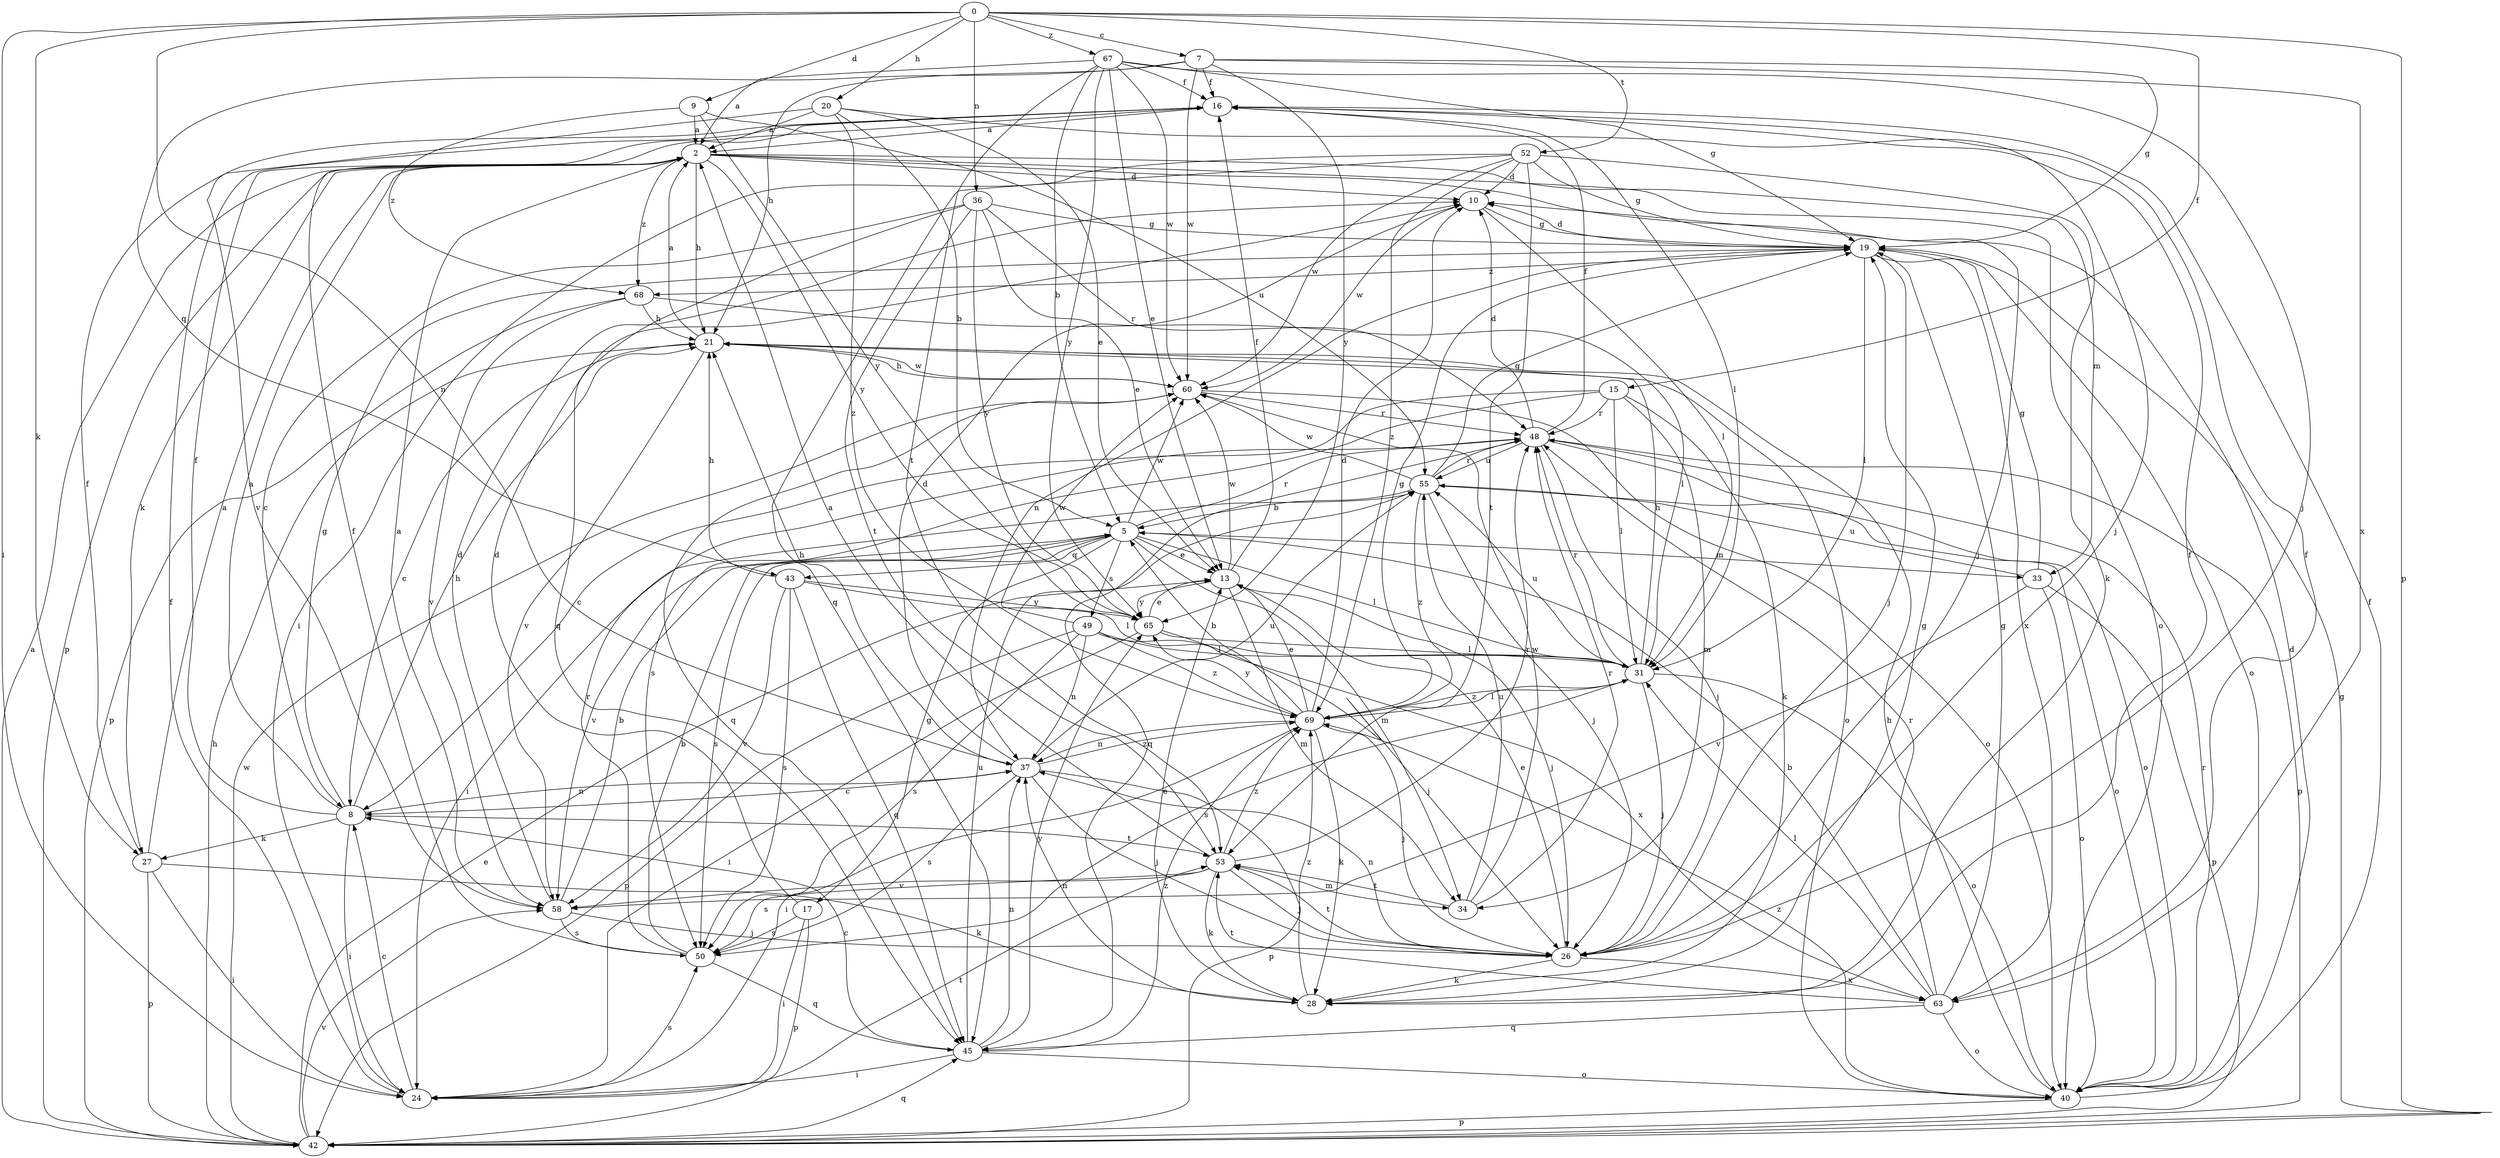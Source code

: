 strict digraph  {
0;
2;
5;
7;
8;
9;
10;
13;
15;
16;
17;
19;
20;
21;
24;
26;
27;
28;
31;
33;
34;
36;
37;
40;
42;
43;
45;
48;
49;
50;
52;
53;
55;
58;
60;
63;
65;
67;
68;
69;
0 -> 7  [label=c];
0 -> 9  [label=d];
0 -> 15  [label=f];
0 -> 20  [label=h];
0 -> 24  [label=i];
0 -> 27  [label=k];
0 -> 36  [label=n];
0 -> 37  [label=n];
0 -> 42  [label=p];
0 -> 52  [label=t];
0 -> 67  [label=z];
2 -> 10  [label=d];
2 -> 21  [label=h];
2 -> 26  [label=j];
2 -> 27  [label=k];
2 -> 33  [label=m];
2 -> 40  [label=o];
2 -> 42  [label=p];
2 -> 65  [label=y];
2 -> 68  [label=z];
5 -> 13  [label=e];
5 -> 17  [label=g];
5 -> 31  [label=l];
5 -> 33  [label=m];
5 -> 34  [label=m];
5 -> 43  [label=q];
5 -> 48  [label=r];
5 -> 49  [label=s];
5 -> 50  [label=s];
5 -> 58  [label=v];
5 -> 60  [label=w];
7 -> 16  [label=f];
7 -> 19  [label=g];
7 -> 21  [label=h];
7 -> 43  [label=q];
7 -> 60  [label=w];
7 -> 63  [label=x];
7 -> 65  [label=y];
8 -> 2  [label=a];
8 -> 16  [label=f];
8 -> 19  [label=g];
8 -> 21  [label=h];
8 -> 24  [label=i];
8 -> 27  [label=k];
8 -> 37  [label=n];
8 -> 53  [label=t];
9 -> 2  [label=a];
9 -> 55  [label=u];
9 -> 65  [label=y];
9 -> 68  [label=z];
10 -> 19  [label=g];
10 -> 31  [label=l];
10 -> 60  [label=w];
13 -> 16  [label=f];
13 -> 26  [label=j];
13 -> 34  [label=m];
13 -> 60  [label=w];
13 -> 65  [label=y];
15 -> 8  [label=c];
15 -> 28  [label=k];
15 -> 31  [label=l];
15 -> 34  [label=m];
15 -> 48  [label=r];
15 -> 50  [label=s];
16 -> 2  [label=a];
16 -> 31  [label=l];
17 -> 10  [label=d];
17 -> 24  [label=i];
17 -> 42  [label=p];
17 -> 50  [label=s];
19 -> 10  [label=d];
19 -> 26  [label=j];
19 -> 31  [label=l];
19 -> 37  [label=n];
19 -> 40  [label=o];
19 -> 63  [label=x];
19 -> 68  [label=z];
20 -> 2  [label=a];
20 -> 5  [label=b];
20 -> 13  [label=e];
20 -> 26  [label=j];
20 -> 58  [label=v];
20 -> 69  [label=z];
21 -> 2  [label=a];
21 -> 8  [label=c];
21 -> 40  [label=o];
21 -> 58  [label=v];
21 -> 60  [label=w];
24 -> 8  [label=c];
24 -> 16  [label=f];
24 -> 50  [label=s];
24 -> 53  [label=t];
26 -> 13  [label=e];
26 -> 28  [label=k];
26 -> 37  [label=n];
26 -> 53  [label=t];
26 -> 63  [label=x];
27 -> 2  [label=a];
27 -> 16  [label=f];
27 -> 24  [label=i];
27 -> 28  [label=k];
27 -> 42  [label=p];
28 -> 13  [label=e];
28 -> 16  [label=f];
28 -> 19  [label=g];
28 -> 37  [label=n];
28 -> 69  [label=z];
31 -> 21  [label=h];
31 -> 26  [label=j];
31 -> 40  [label=o];
31 -> 48  [label=r];
31 -> 50  [label=s];
31 -> 55  [label=u];
31 -> 69  [label=z];
33 -> 19  [label=g];
33 -> 40  [label=o];
33 -> 42  [label=p];
33 -> 55  [label=u];
33 -> 58  [label=v];
34 -> 48  [label=r];
34 -> 53  [label=t];
34 -> 55  [label=u];
34 -> 60  [label=w];
36 -> 8  [label=c];
36 -> 13  [label=e];
36 -> 19  [label=g];
36 -> 45  [label=q];
36 -> 48  [label=r];
36 -> 53  [label=t];
36 -> 65  [label=y];
37 -> 8  [label=c];
37 -> 10  [label=d];
37 -> 21  [label=h];
37 -> 26  [label=j];
37 -> 42  [label=p];
37 -> 50  [label=s];
37 -> 55  [label=u];
37 -> 69  [label=z];
40 -> 10  [label=d];
40 -> 16  [label=f];
40 -> 21  [label=h];
40 -> 42  [label=p];
40 -> 48  [label=r];
40 -> 69  [label=z];
42 -> 2  [label=a];
42 -> 13  [label=e];
42 -> 19  [label=g];
42 -> 21  [label=h];
42 -> 45  [label=q];
42 -> 58  [label=v];
42 -> 60  [label=w];
43 -> 21  [label=h];
43 -> 31  [label=l];
43 -> 45  [label=q];
43 -> 50  [label=s];
43 -> 58  [label=v];
43 -> 65  [label=y];
45 -> 8  [label=c];
45 -> 24  [label=i];
45 -> 37  [label=n];
45 -> 40  [label=o];
45 -> 55  [label=u];
45 -> 65  [label=y];
45 -> 69  [label=z];
48 -> 10  [label=d];
48 -> 16  [label=f];
48 -> 26  [label=j];
48 -> 40  [label=o];
48 -> 42  [label=p];
48 -> 45  [label=q];
48 -> 55  [label=u];
49 -> 31  [label=l];
49 -> 37  [label=n];
49 -> 42  [label=p];
49 -> 50  [label=s];
49 -> 60  [label=w];
49 -> 63  [label=x];
49 -> 69  [label=z];
50 -> 5  [label=b];
50 -> 16  [label=f];
50 -> 45  [label=q];
50 -> 48  [label=r];
52 -> 10  [label=d];
52 -> 19  [label=g];
52 -> 24  [label=i];
52 -> 28  [label=k];
52 -> 45  [label=q];
52 -> 53  [label=t];
52 -> 60  [label=w];
52 -> 69  [label=z];
53 -> 2  [label=a];
53 -> 26  [label=j];
53 -> 28  [label=k];
53 -> 34  [label=m];
53 -> 48  [label=r];
53 -> 50  [label=s];
53 -> 58  [label=v];
53 -> 69  [label=z];
55 -> 5  [label=b];
55 -> 19  [label=g];
55 -> 24  [label=i];
55 -> 26  [label=j];
55 -> 40  [label=o];
55 -> 48  [label=r];
55 -> 60  [label=w];
55 -> 69  [label=z];
58 -> 2  [label=a];
58 -> 5  [label=b];
58 -> 10  [label=d];
58 -> 26  [label=j];
58 -> 50  [label=s];
60 -> 21  [label=h];
60 -> 40  [label=o];
60 -> 45  [label=q];
60 -> 48  [label=r];
63 -> 5  [label=b];
63 -> 16  [label=f];
63 -> 19  [label=g];
63 -> 31  [label=l];
63 -> 40  [label=o];
63 -> 45  [label=q];
63 -> 48  [label=r];
63 -> 53  [label=t];
65 -> 13  [label=e];
65 -> 24  [label=i];
65 -> 26  [label=j];
65 -> 31  [label=l];
67 -> 2  [label=a];
67 -> 5  [label=b];
67 -> 13  [label=e];
67 -> 16  [label=f];
67 -> 19  [label=g];
67 -> 26  [label=j];
67 -> 53  [label=t];
67 -> 60  [label=w];
67 -> 65  [label=y];
68 -> 21  [label=h];
68 -> 31  [label=l];
68 -> 42  [label=p];
68 -> 58  [label=v];
69 -> 5  [label=b];
69 -> 10  [label=d];
69 -> 13  [label=e];
69 -> 19  [label=g];
69 -> 24  [label=i];
69 -> 26  [label=j];
69 -> 28  [label=k];
69 -> 31  [label=l];
69 -> 37  [label=n];
69 -> 65  [label=y];
}
